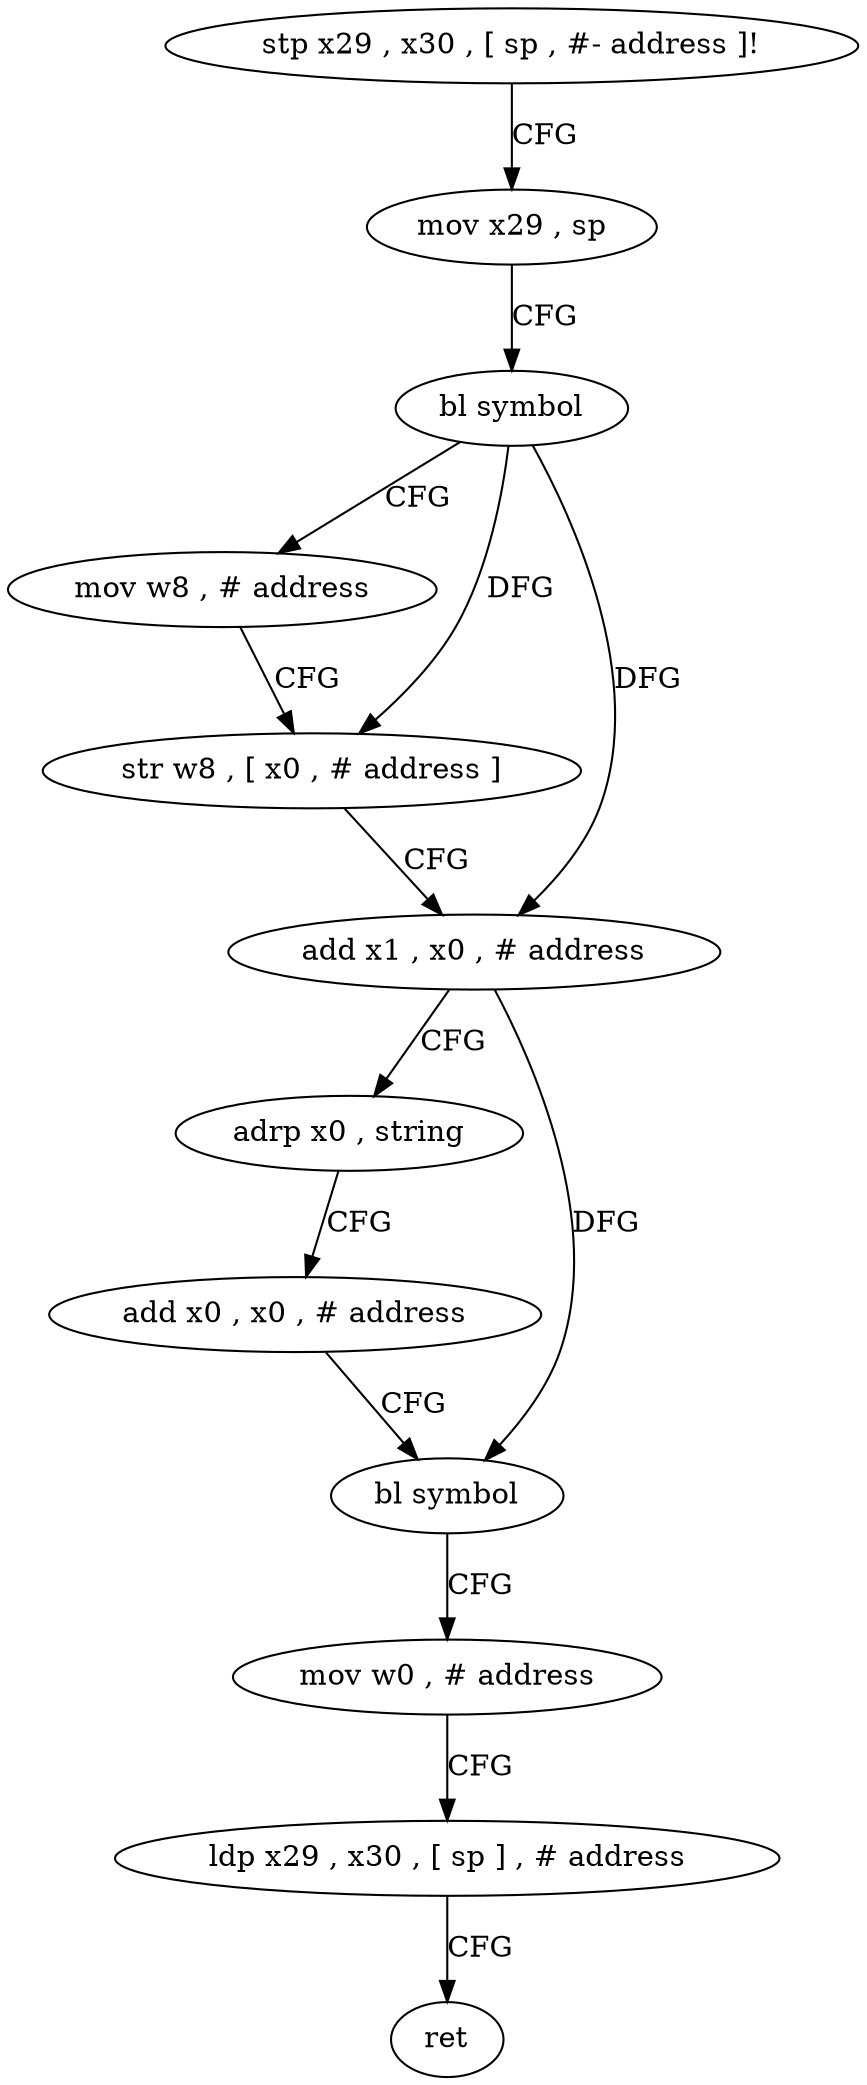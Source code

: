 digraph "func" {
"4243896" [label = "stp x29 , x30 , [ sp , #- address ]!" ]
"4243900" [label = "mov x29 , sp" ]
"4243904" [label = "bl symbol" ]
"4243908" [label = "mov w8 , # address" ]
"4243912" [label = "str w8 , [ x0 , # address ]" ]
"4243916" [label = "add x1 , x0 , # address" ]
"4243920" [label = "adrp x0 , string" ]
"4243924" [label = "add x0 , x0 , # address" ]
"4243928" [label = "bl symbol" ]
"4243932" [label = "mov w0 , # address" ]
"4243936" [label = "ldp x29 , x30 , [ sp ] , # address" ]
"4243940" [label = "ret" ]
"4243896" -> "4243900" [ label = "CFG" ]
"4243900" -> "4243904" [ label = "CFG" ]
"4243904" -> "4243908" [ label = "CFG" ]
"4243904" -> "4243912" [ label = "DFG" ]
"4243904" -> "4243916" [ label = "DFG" ]
"4243908" -> "4243912" [ label = "CFG" ]
"4243912" -> "4243916" [ label = "CFG" ]
"4243916" -> "4243920" [ label = "CFG" ]
"4243916" -> "4243928" [ label = "DFG" ]
"4243920" -> "4243924" [ label = "CFG" ]
"4243924" -> "4243928" [ label = "CFG" ]
"4243928" -> "4243932" [ label = "CFG" ]
"4243932" -> "4243936" [ label = "CFG" ]
"4243936" -> "4243940" [ label = "CFG" ]
}
